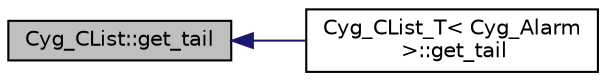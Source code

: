digraph "Cyg_CList::get_tail"
{
  edge [fontname="Helvetica",fontsize="10",labelfontname="Helvetica",labelfontsize="10"];
  node [fontname="Helvetica",fontsize="10",shape=record];
  rankdir="LR";
  Node1 [label="Cyg_CList::get_tail",height=0.2,width=0.4,color="black", fillcolor="grey75", style="filled" fontcolor="black"];
  Node1 -> Node2 [dir="back",color="midnightblue",fontsize="10",style="solid",fontname="Helvetica"];
  Node2 [label="Cyg_CList_T\< Cyg_Alarm\l \>::get_tail",height=0.2,width=0.4,color="black", fillcolor="white", style="filled",URL="$class_cyg___c_list___t.html#ae079cd7a966bd4d77c3f20bc92948468"];
}
